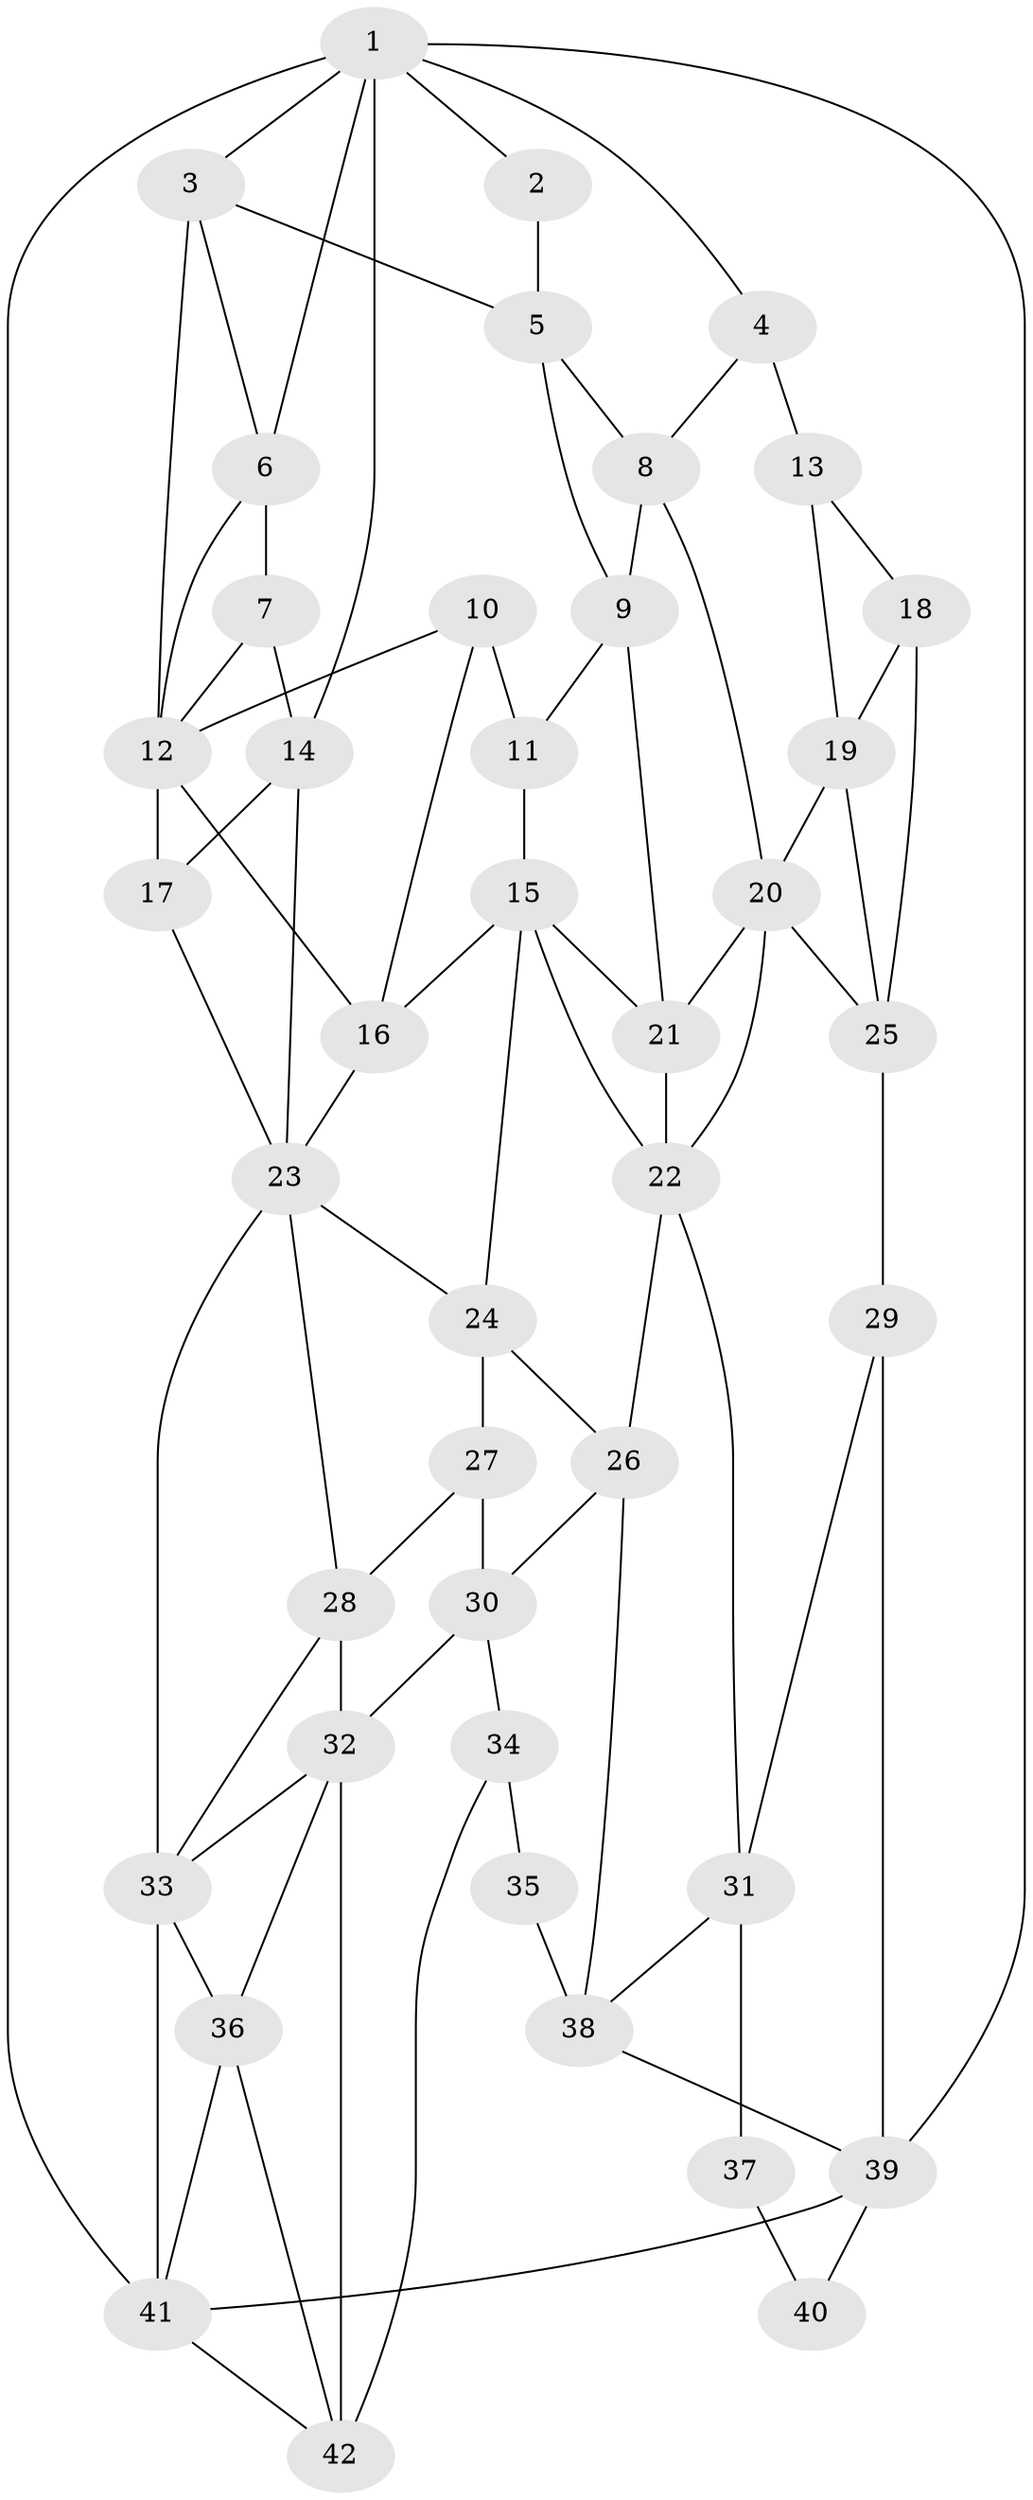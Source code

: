 // original degree distribution, {3: 0.022727272727272728, 4: 0.21212121212121213, 6: 0.21212121212121213, 5: 0.553030303030303}
// Generated by graph-tools (version 1.1) at 2025/38/03/04/25 23:38:32]
// undirected, 42 vertices, 82 edges
graph export_dot {
  node [color=gray90,style=filled];
  1;
  2;
  3;
  4;
  5;
  6;
  7;
  8;
  9;
  10;
  11;
  12;
  13;
  14;
  15;
  16;
  17;
  18;
  19;
  20;
  21;
  22;
  23;
  24;
  25;
  26;
  27;
  28;
  29;
  30;
  31;
  32;
  33;
  34;
  35;
  36;
  37;
  38;
  39;
  40;
  41;
  42;
  1 -- 2 [weight=1.0];
  1 -- 3 [weight=1.0];
  1 -- 4 [weight=1.0];
  1 -- 6 [weight=1.0];
  1 -- 14 [weight=1.0];
  1 -- 39 [weight=1.0];
  1 -- 41 [weight=1.0];
  2 -- 5 [weight=2.0];
  3 -- 5 [weight=1.0];
  3 -- 6 [weight=1.0];
  3 -- 12 [weight=1.0];
  4 -- 8 [weight=1.0];
  4 -- 13 [weight=2.0];
  5 -- 8 [weight=2.0];
  5 -- 9 [weight=1.0];
  6 -- 7 [weight=2.0];
  6 -- 12 [weight=1.0];
  7 -- 12 [weight=1.0];
  7 -- 14 [weight=1.0];
  8 -- 9 [weight=1.0];
  8 -- 20 [weight=1.0];
  9 -- 11 [weight=1.0];
  9 -- 21 [weight=1.0];
  10 -- 11 [weight=2.0];
  10 -- 12 [weight=1.0];
  10 -- 16 [weight=2.0];
  11 -- 15 [weight=1.0];
  12 -- 16 [weight=1.0];
  12 -- 17 [weight=1.0];
  13 -- 18 [weight=1.0];
  13 -- 19 [weight=2.0];
  14 -- 17 [weight=1.0];
  14 -- 23 [weight=1.0];
  15 -- 16 [weight=1.0];
  15 -- 21 [weight=1.0];
  15 -- 22 [weight=1.0];
  15 -- 24 [weight=1.0];
  16 -- 23 [weight=1.0];
  17 -- 23 [weight=1.0];
  18 -- 19 [weight=1.0];
  18 -- 25 [weight=1.0];
  19 -- 20 [weight=1.0];
  19 -- 25 [weight=1.0];
  20 -- 21 [weight=1.0];
  20 -- 22 [weight=1.0];
  20 -- 25 [weight=1.0];
  21 -- 22 [weight=1.0];
  22 -- 26 [weight=1.0];
  22 -- 31 [weight=1.0];
  23 -- 24 [weight=1.0];
  23 -- 28 [weight=1.0];
  23 -- 33 [weight=1.0];
  24 -- 26 [weight=1.0];
  24 -- 27 [weight=2.0];
  25 -- 29 [weight=2.0];
  26 -- 30 [weight=1.0];
  26 -- 38 [weight=1.0];
  27 -- 28 [weight=2.0];
  27 -- 30 [weight=2.0];
  28 -- 32 [weight=1.0];
  28 -- 33 [weight=1.0];
  29 -- 31 [weight=1.0];
  29 -- 39 [weight=1.0];
  30 -- 32 [weight=1.0];
  30 -- 34 [weight=1.0];
  31 -- 37 [weight=2.0];
  31 -- 38 [weight=1.0];
  32 -- 33 [weight=1.0];
  32 -- 36 [weight=2.0];
  32 -- 42 [weight=1.0];
  33 -- 36 [weight=2.0];
  33 -- 41 [weight=1.0];
  34 -- 35 [weight=3.0];
  34 -- 42 [weight=2.0];
  35 -- 38 [weight=3.0];
  36 -- 41 [weight=1.0];
  36 -- 42 [weight=1.0];
  37 -- 40 [weight=2.0];
  38 -- 39 [weight=1.0];
  39 -- 40 [weight=2.0];
  39 -- 41 [weight=1.0];
  41 -- 42 [weight=1.0];
}

